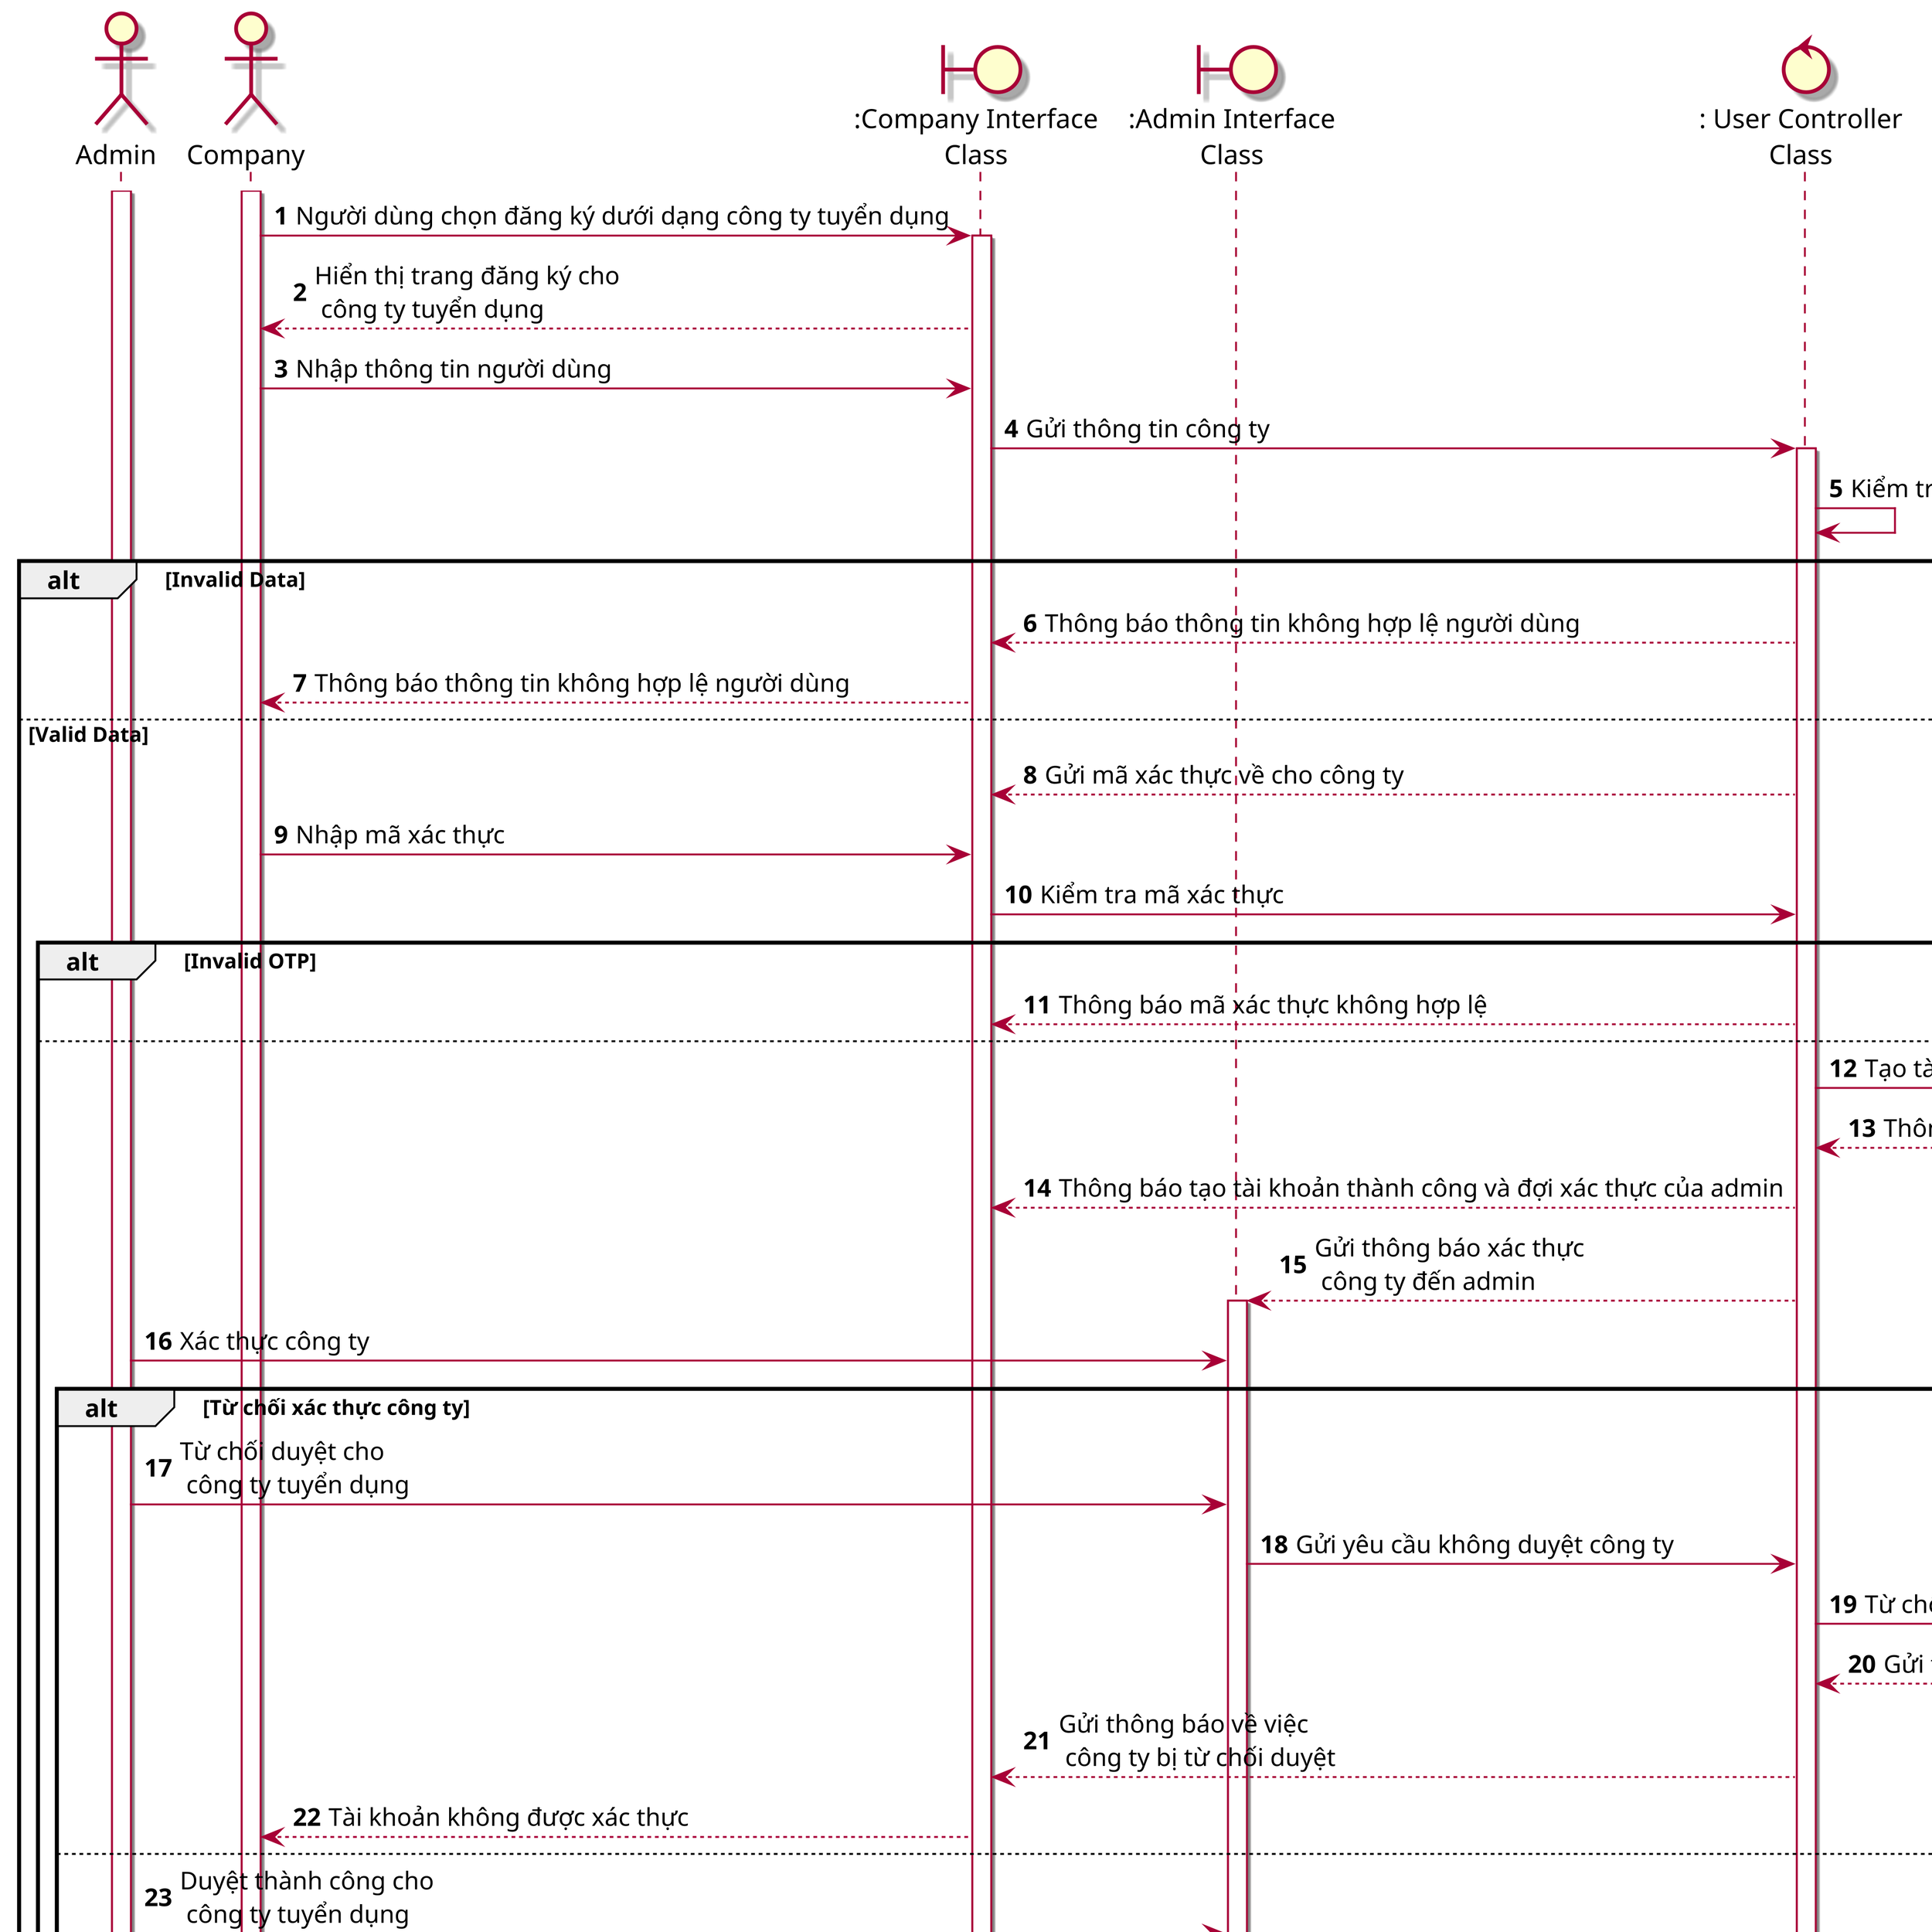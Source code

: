 @startuml SeqDangKycompany
skin rose
hide footbox 
scale 5
actor admin as "Admin"
actor company as "Company"
boundary ":Company Interface\nClass" as companyInterface
boundary ":Admin Interface\nClass" as adminInteface
control ": User Controller\nClass" as userController
entity User as ": User\nClass" 
autonumber
company++
admin++
company -> companyInterface++ : Người dùng chọn đăng ký dưới dạng công ty tuyển dụng
companyInterface --> company : Hiển thị trang đăng ký cho\n công ty tuyển dụng
company -> companyInterface: Nhập thông tin người dùng
companyInterface -> userController++: Gửi thông tin công ty
userController -> userController: Kiểm tra format thông tin công ty

alt Invalid Data
    userController -->companyInterface: Thông báo thông tin không hợp lệ người dùng
    companyInterface -->company: Thông báo thông tin không hợp lệ người dùng
else Valid Data
    userController --> companyInterface: Gửi mã xác thực về cho công ty
    company -> companyInterface: Nhập mã xác thực 
    companyInterface -> userController: Kiểm tra mã xác thực
    alt Invalid OTP
        userController --> companyInterface : Thông báo mã xác thực không hợp lệ  
    else
        userController -> User: Tạo tài khoản người tuyển dụng
        User --> userController: Thông báo tạo tài khoản thành công
        userController --> companyInterface: Thông báo tạo tài khoản thành công và đợi xác thực của admin 
        userController --> adminInteface++: Gửi thông báo xác thực\n công ty đến admin
        admin -> adminInteface: Xác thực công ty
        alt Từ chối xác thực công ty
        admin -> adminInteface: Từ chối duyệt cho\n công ty tuyển dụng
        adminInteface -> userController: Gửi yêu cầu không duyệt công ty
        userController -> User: Từ chối xác thực công ty
        User --> userController: Gửi thông báo "Từ chối xác thực công ty"
        userController --> companyInterface: Gửi thông báo về việc\n công ty bị từ chối duyệt
        companyInterface --> company: Tài khoản không được xác thực

        else
        admin -> adminInteface: Duyệt thành công cho\n công ty tuyển dụng
         adminInteface -> userController: Gửi yêu cầu đã duyệt công ty
        userController -> User: Đã xác thực công ty
        User --> userController: Gửi thông báo "Đã xác thực công ty"
        userController --> companyInterface: Gửi thông báo về việc\n công ty đã được duyệt  
        companyInterface --> company: Tài khoản xác thực thành công

        end
    end
end
@enduml